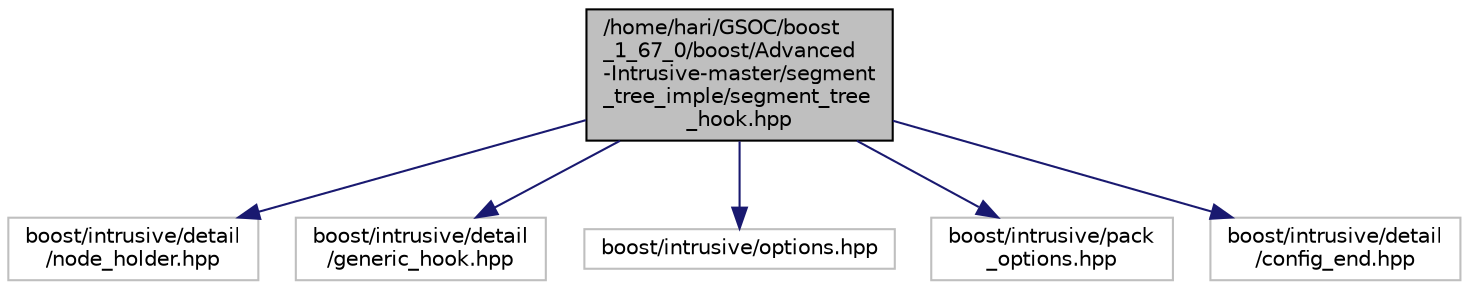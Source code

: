 digraph "/home/hari/GSOC/boost_1_67_0/boost/Advanced-Intrusive-master/segment_tree_imple/segment_tree_hook.hpp"
{
  edge [fontname="Helvetica",fontsize="10",labelfontname="Helvetica",labelfontsize="10"];
  node [fontname="Helvetica",fontsize="10",shape=record];
  Node0 [label="/home/hari/GSOC/boost\l_1_67_0/boost/Advanced\l-Intrusive-master/segment\l_tree_imple/segment_tree\l_hook.hpp",height=0.2,width=0.4,color="black", fillcolor="grey75", style="filled", fontcolor="black"];
  Node0 -> Node1 [color="midnightblue",fontsize="10",style="solid"];
  Node1 [label="boost/intrusive/detail\l/node_holder.hpp",height=0.2,width=0.4,color="grey75", fillcolor="white", style="filled"];
  Node0 -> Node2 [color="midnightblue",fontsize="10",style="solid"];
  Node2 [label="boost/intrusive/detail\l/generic_hook.hpp",height=0.2,width=0.4,color="grey75", fillcolor="white", style="filled"];
  Node0 -> Node3 [color="midnightblue",fontsize="10",style="solid"];
  Node3 [label="boost/intrusive/options.hpp",height=0.2,width=0.4,color="grey75", fillcolor="white", style="filled"];
  Node0 -> Node4 [color="midnightblue",fontsize="10",style="solid"];
  Node4 [label="boost/intrusive/pack\l_options.hpp",height=0.2,width=0.4,color="grey75", fillcolor="white", style="filled"];
  Node0 -> Node5 [color="midnightblue",fontsize="10",style="solid"];
  Node5 [label="boost/intrusive/detail\l/config_end.hpp",height=0.2,width=0.4,color="grey75", fillcolor="white", style="filled"];
}
